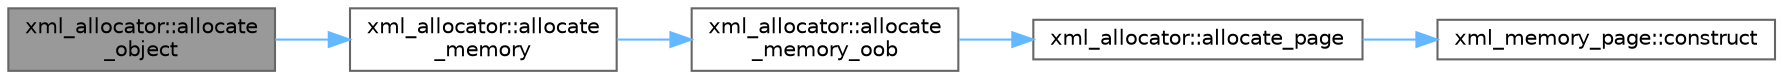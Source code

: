 digraph "xml_allocator::allocate_object"
{
 // INTERACTIVE_SVG=YES
 // LATEX_PDF_SIZE
  bgcolor="transparent";
  edge [fontname=Helvetica,fontsize=10,labelfontname=Helvetica,labelfontsize=10];
  node [fontname=Helvetica,fontsize=10,shape=box,height=0.2,width=0.4];
  rankdir="LR";
  Node1 [id="Node000001",label="xml_allocator::allocate\l_object",height=0.2,width=0.4,color="gray40", fillcolor="grey60", style="filled", fontcolor="black",tooltip=" "];
  Node1 -> Node2 [id="edge1_Node000001_Node000002",color="steelblue1",style="solid",tooltip=" "];
  Node2 [id="Node000002",label="xml_allocator::allocate\l_memory",height=0.2,width=0.4,color="grey40", fillcolor="white", style="filled",URL="$d3/dae/structxml__allocator.html#a02a8725611785568ceae7a0eea3eca76",tooltip=" "];
  Node2 -> Node3 [id="edge2_Node000002_Node000003",color="steelblue1",style="solid",tooltip=" "];
  Node3 [id="Node000003",label="xml_allocator::allocate\l_memory_oob",height=0.2,width=0.4,color="grey40", fillcolor="white", style="filled",URL="$d3/dae/structxml__allocator.html#a30bb557bc040de54c041c6d3dca6772e",tooltip=" "];
  Node3 -> Node4 [id="edge3_Node000003_Node000004",color="steelblue1",style="solid",tooltip=" "];
  Node4 [id="Node000004",label="xml_allocator::allocate_page",height=0.2,width=0.4,color="grey40", fillcolor="white", style="filled",URL="$d3/dae/structxml__allocator.html#ad07a6aa6876c8c5a5536d409c01d88e5",tooltip=" "];
  Node4 -> Node5 [id="edge4_Node000004_Node000005",color="steelblue1",style="solid",tooltip=" "];
  Node5 [id="Node000005",label="xml_memory_page::construct",height=0.2,width=0.4,color="grey40", fillcolor="white", style="filled",URL="$d7/dd1/structxml__memory__page.html#a071bb9cc9aeccef1655c1336b16472a5",tooltip=" "];
}
